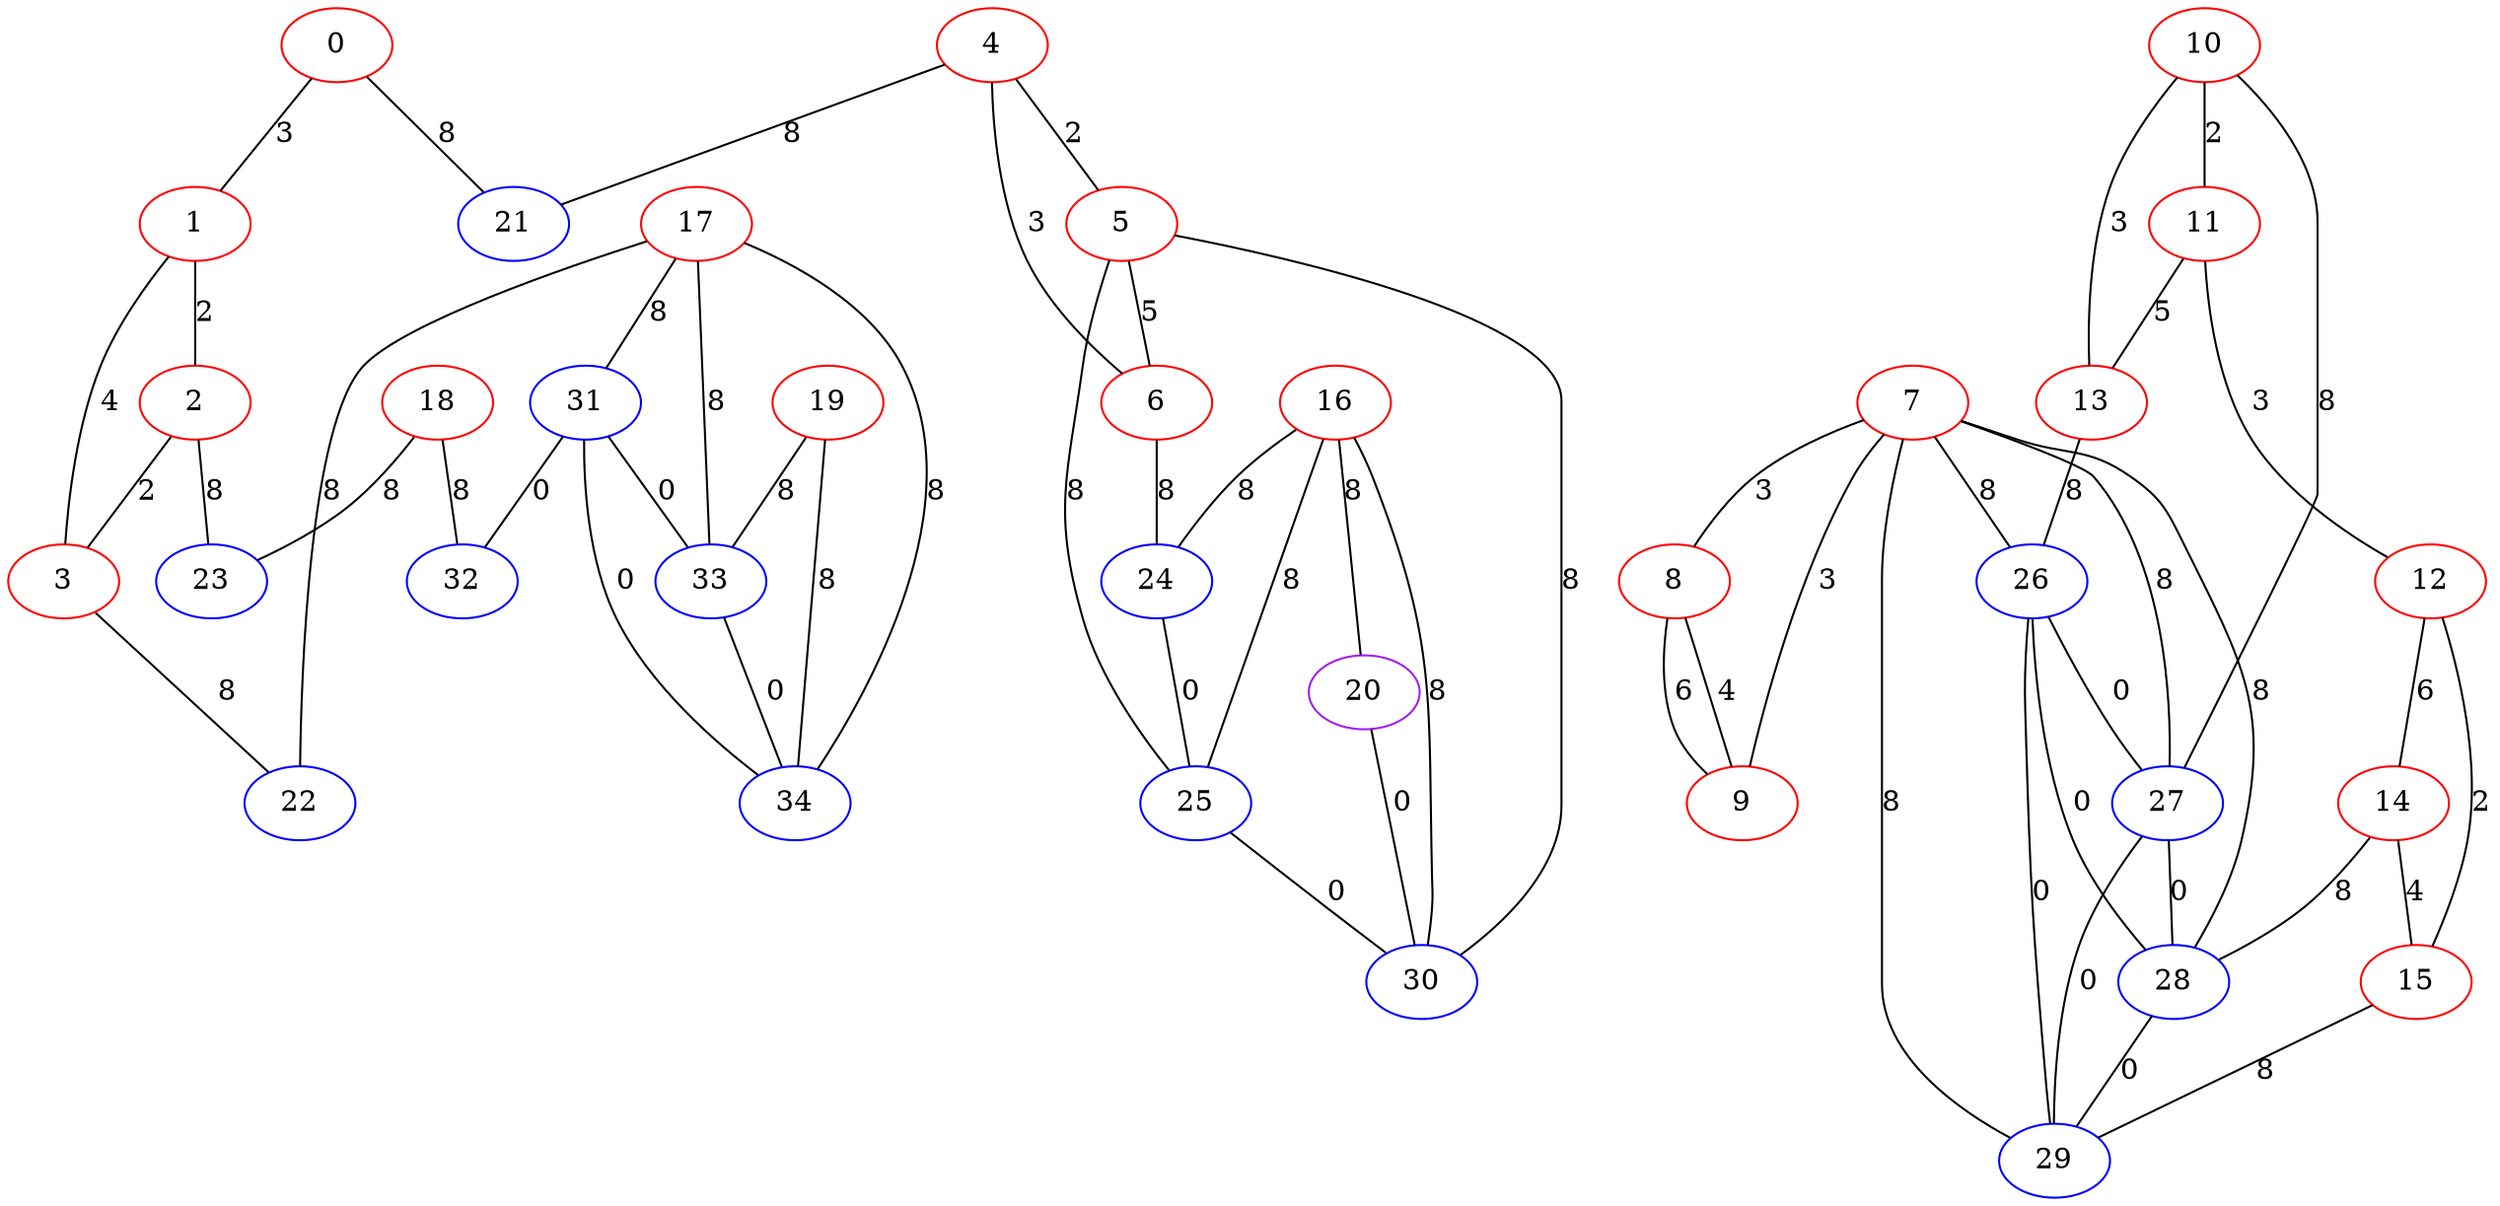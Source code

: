 graph "" {
0 [color=red, weight=1];
1 [color=red, weight=1];
2 [color=red, weight=1];
3 [color=red, weight=1];
4 [color=red, weight=1];
5 [color=red, weight=1];
6 [color=red, weight=1];
7 [color=red, weight=1];
8 [color=red, weight=1];
9 [color=red, weight=1];
10 [color=red, weight=1];
11 [color=red, weight=1];
12 [color=red, weight=1];
13 [color=red, weight=1];
14 [color=red, weight=1];
15 [color=red, weight=1];
16 [color=red, weight=1];
17 [color=red, weight=1];
18 [color=red, weight=1];
19 [color=red, weight=1];
20 [color=purple, weight=4];
21 [color=blue, weight=3];
22 [color=blue, weight=3];
23 [color=blue, weight=3];
24 [color=blue, weight=3];
25 [color=blue, weight=3];
26 [color=blue, weight=3];
27 [color=blue, weight=3];
28 [color=blue, weight=3];
29 [color=blue, weight=3];
30 [color=blue, weight=3];
31 [color=blue, weight=3];
32 [color=blue, weight=3];
33 [color=blue, weight=3];
34 [color=blue, weight=3];
0 -- 1  [key=0, label=3];
0 -- 21  [key=0, label=8];
1 -- 2  [key=0, label=2];
1 -- 3  [key=0, label=4];
2 -- 3  [key=0, label=2];
2 -- 23  [key=0, label=8];
3 -- 22  [key=0, label=8];
4 -- 5  [key=0, label=2];
4 -- 6  [key=0, label=3];
4 -- 21  [key=0, label=8];
5 -- 25  [key=0, label=8];
5 -- 30  [key=0, label=8];
5 -- 6  [key=0, label=5];
6 -- 24  [key=0, label=8];
7 -- 8  [key=0, label=3];
7 -- 9  [key=0, label=3];
7 -- 26  [key=0, label=8];
7 -- 27  [key=0, label=8];
7 -- 28  [key=0, label=8];
7 -- 29  [key=0, label=8];
8 -- 9  [key=0, label=4];
8 -- 9  [key=1, label=6];
10 -- 27  [key=0, label=8];
10 -- 11  [key=0, label=2];
10 -- 13  [key=0, label=3];
11 -- 12  [key=0, label=3];
11 -- 13  [key=0, label=5];
12 -- 14  [key=0, label=6];
12 -- 15  [key=0, label=2];
13 -- 26  [key=0, label=8];
14 -- 28  [key=0, label=8];
14 -- 15  [key=0, label=4];
15 -- 29  [key=0, label=8];
16 -- 24  [key=0, label=8];
16 -- 25  [key=0, label=8];
16 -- 20  [key=0, label=8];
16 -- 30  [key=0, label=8];
17 -- 33  [key=0, label=8];
17 -- 34  [key=0, label=8];
17 -- 22  [key=0, label=8];
17 -- 31  [key=0, label=8];
18 -- 32  [key=0, label=8];
18 -- 23  [key=0, label=8];
19 -- 33  [key=0, label=8];
19 -- 34  [key=0, label=8];
20 -- 30  [key=0, label=0];
24 -- 25  [key=0, label=0];
25 -- 30  [key=0, label=0];
26 -- 27  [key=0, label=0];
26 -- 28  [key=0, label=0];
26 -- 29  [key=0, label=0];
27 -- 28  [key=0, label=0];
27 -- 29  [key=0, label=0];
28 -- 29  [key=0, label=0];
31 -- 32  [key=0, label=0];
31 -- 33  [key=0, label=0];
31 -- 34  [key=0, label=0];
33 -- 34  [key=0, label=0];
}
